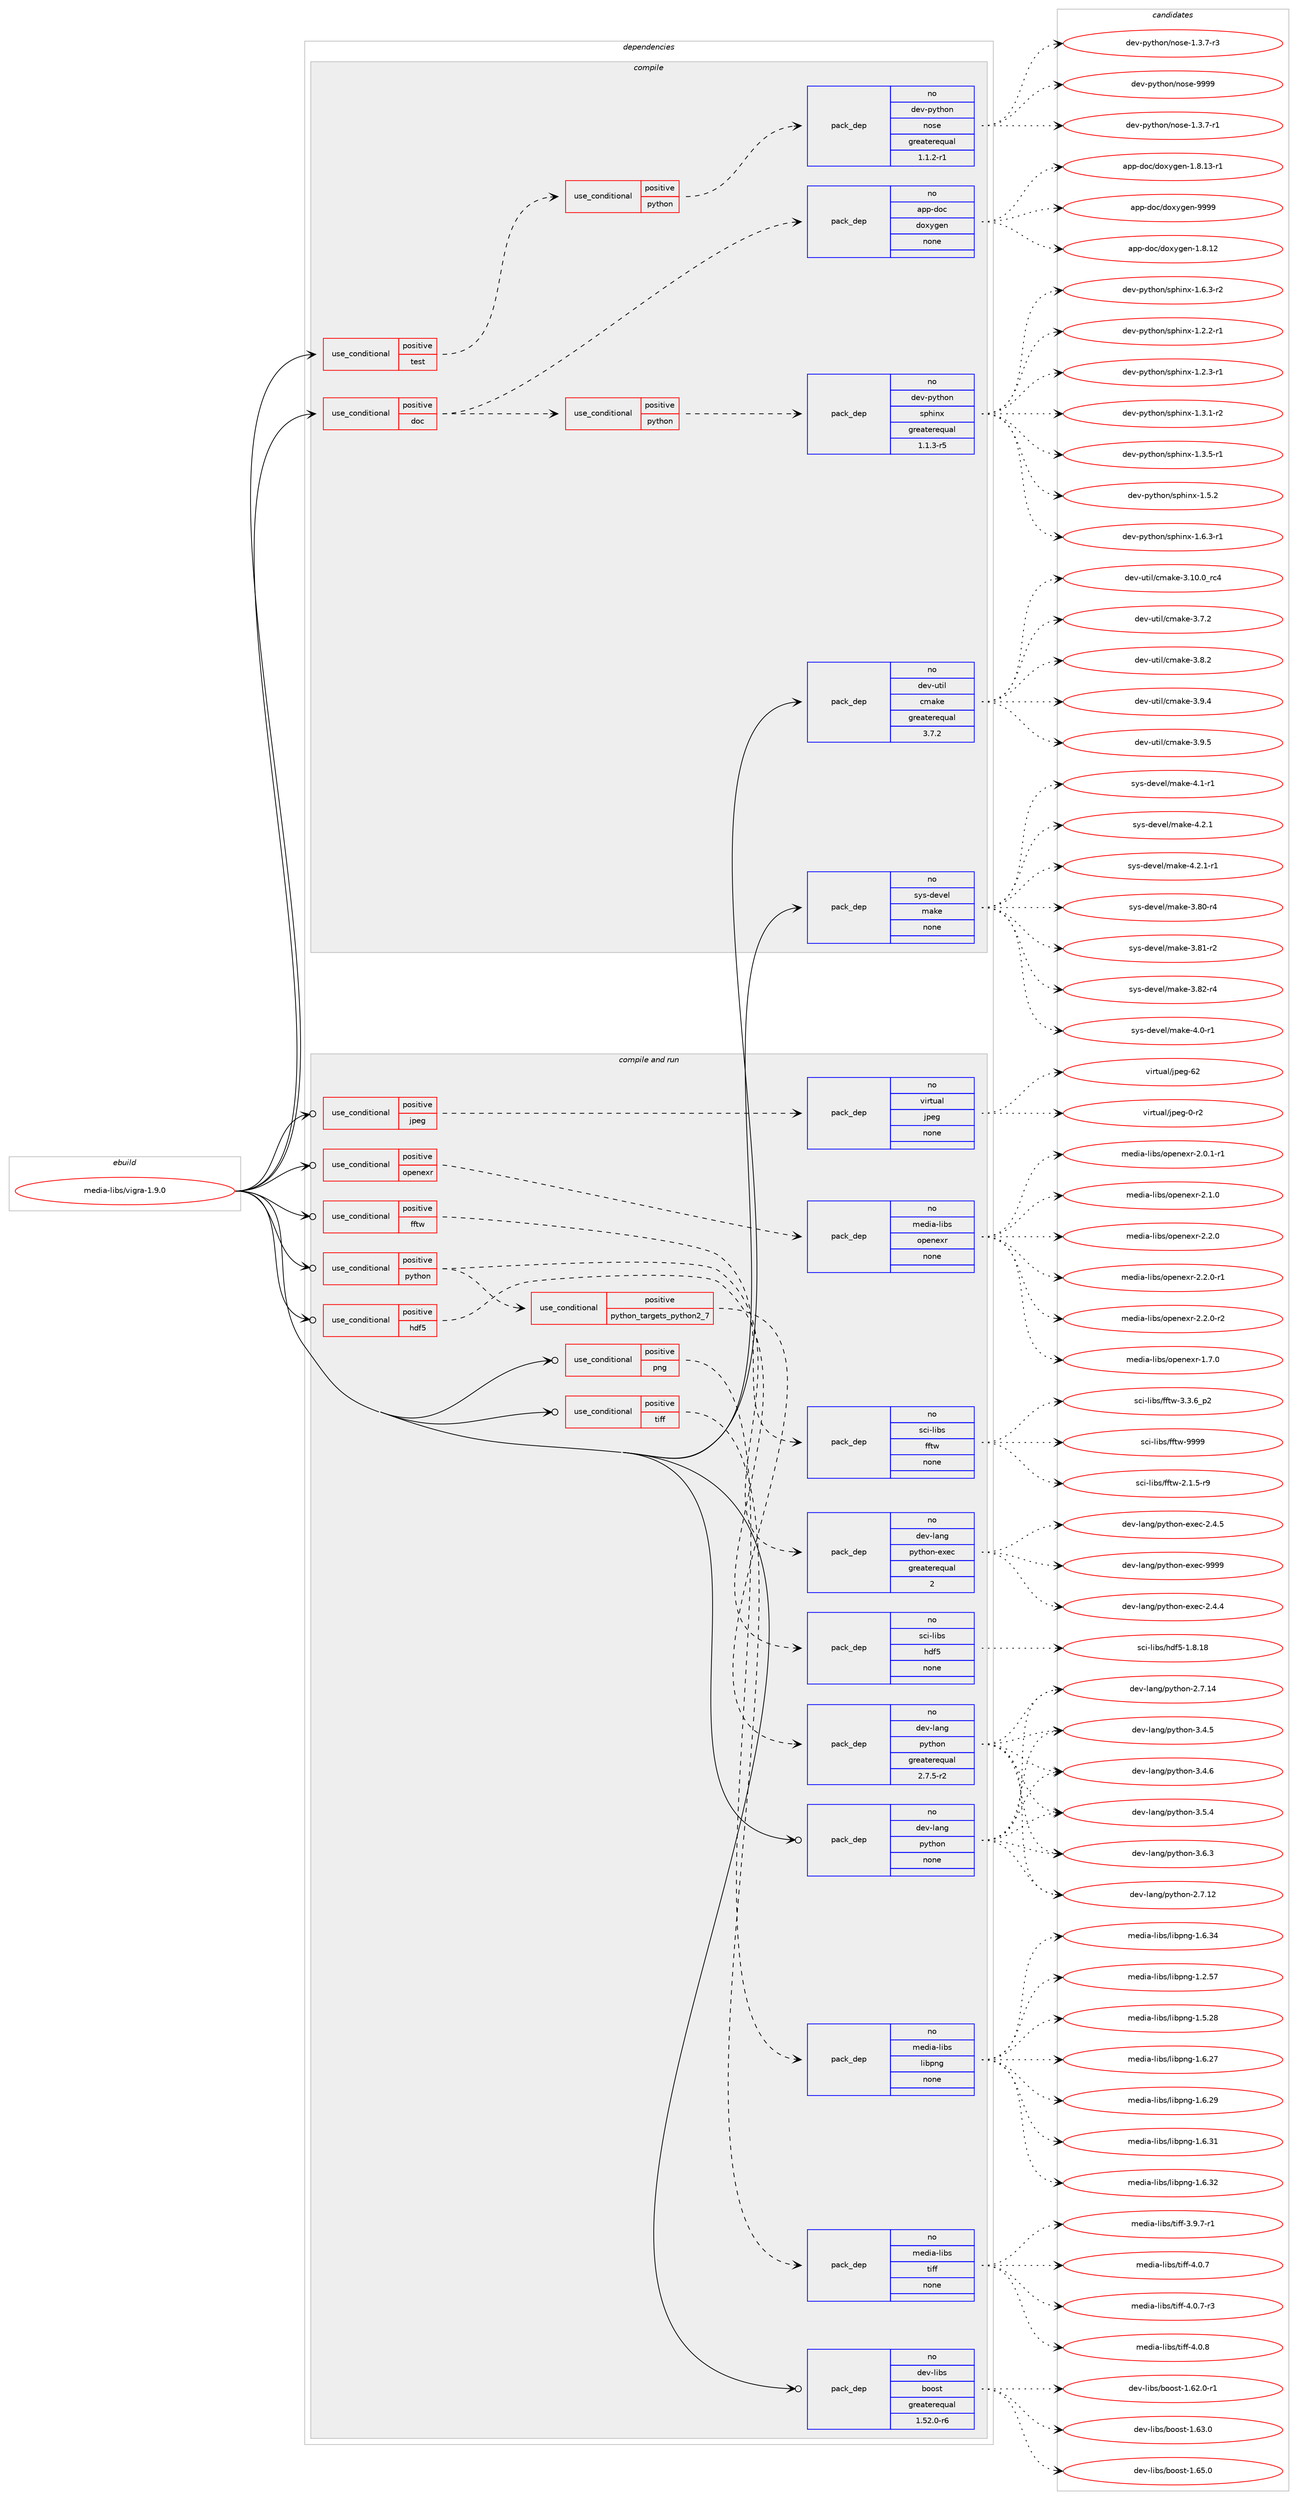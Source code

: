 digraph prolog {

# *************
# Graph options
# *************

newrank=true;
concentrate=true;
compound=true;
graph [rankdir=LR,fontname=Helvetica,fontsize=10,ranksep=1.5];#, ranksep=2.5, nodesep=0.2];
edge  [arrowhead=vee];
node  [fontname=Helvetica,fontsize=10];

# **********
# The ebuild
# **********

subgraph cluster_leftcol {
color=gray;
rank=same;
label=<<i>ebuild</i>>;
id [label="media-libs/vigra-1.9.0", color=red, width=4, href="../media-libs/vigra-1.9.0.svg"];
}

# ****************
# The dependencies
# ****************

subgraph cluster_midcol {
color=gray;
label=<<i>dependencies</i>>;
subgraph cluster_compile {
fillcolor="#eeeeee";
style=filled;
label=<<i>compile</i>>;
subgraph cond91622 {
dependency370896 [label=<<TABLE BORDER="0" CELLBORDER="1" CELLSPACING="0" CELLPADDING="4"><TR><TD ROWSPAN="3" CELLPADDING="10">use_conditional</TD></TR><TR><TD>positive</TD></TR><TR><TD>doc</TD></TR></TABLE>>, shape=none, color=red];
subgraph pack273343 {
dependency370897 [label=<<TABLE BORDER="0" CELLBORDER="1" CELLSPACING="0" CELLPADDING="4" WIDTH="220"><TR><TD ROWSPAN="6" CELLPADDING="30">pack_dep</TD></TR><TR><TD WIDTH="110">no</TD></TR><TR><TD>app-doc</TD></TR><TR><TD>doxygen</TD></TR><TR><TD>none</TD></TR><TR><TD></TD></TR></TABLE>>, shape=none, color=blue];
}
dependency370896:e -> dependency370897:w [weight=20,style="dashed",arrowhead="vee"];
subgraph cond91623 {
dependency370898 [label=<<TABLE BORDER="0" CELLBORDER="1" CELLSPACING="0" CELLPADDING="4"><TR><TD ROWSPAN="3" CELLPADDING="10">use_conditional</TD></TR><TR><TD>positive</TD></TR><TR><TD>python</TD></TR></TABLE>>, shape=none, color=red];
subgraph pack273344 {
dependency370899 [label=<<TABLE BORDER="0" CELLBORDER="1" CELLSPACING="0" CELLPADDING="4" WIDTH="220"><TR><TD ROWSPAN="6" CELLPADDING="30">pack_dep</TD></TR><TR><TD WIDTH="110">no</TD></TR><TR><TD>dev-python</TD></TR><TR><TD>sphinx</TD></TR><TR><TD>greaterequal</TD></TR><TR><TD>1.1.3-r5</TD></TR></TABLE>>, shape=none, color=blue];
}
dependency370898:e -> dependency370899:w [weight=20,style="dashed",arrowhead="vee"];
}
dependency370896:e -> dependency370898:w [weight=20,style="dashed",arrowhead="vee"];
}
id:e -> dependency370896:w [weight=20,style="solid",arrowhead="vee"];
subgraph cond91624 {
dependency370900 [label=<<TABLE BORDER="0" CELLBORDER="1" CELLSPACING="0" CELLPADDING="4"><TR><TD ROWSPAN="3" CELLPADDING="10">use_conditional</TD></TR><TR><TD>positive</TD></TR><TR><TD>test</TD></TR></TABLE>>, shape=none, color=red];
subgraph cond91625 {
dependency370901 [label=<<TABLE BORDER="0" CELLBORDER="1" CELLSPACING="0" CELLPADDING="4"><TR><TD ROWSPAN="3" CELLPADDING="10">use_conditional</TD></TR><TR><TD>positive</TD></TR><TR><TD>python</TD></TR></TABLE>>, shape=none, color=red];
subgraph pack273345 {
dependency370902 [label=<<TABLE BORDER="0" CELLBORDER="1" CELLSPACING="0" CELLPADDING="4" WIDTH="220"><TR><TD ROWSPAN="6" CELLPADDING="30">pack_dep</TD></TR><TR><TD WIDTH="110">no</TD></TR><TR><TD>dev-python</TD></TR><TR><TD>nose</TD></TR><TR><TD>greaterequal</TD></TR><TR><TD>1.1.2-r1</TD></TR></TABLE>>, shape=none, color=blue];
}
dependency370901:e -> dependency370902:w [weight=20,style="dashed",arrowhead="vee"];
}
dependency370900:e -> dependency370901:w [weight=20,style="dashed",arrowhead="vee"];
}
id:e -> dependency370900:w [weight=20,style="solid",arrowhead="vee"];
subgraph pack273346 {
dependency370903 [label=<<TABLE BORDER="0" CELLBORDER="1" CELLSPACING="0" CELLPADDING="4" WIDTH="220"><TR><TD ROWSPAN="6" CELLPADDING="30">pack_dep</TD></TR><TR><TD WIDTH="110">no</TD></TR><TR><TD>dev-util</TD></TR><TR><TD>cmake</TD></TR><TR><TD>greaterequal</TD></TR><TR><TD>3.7.2</TD></TR></TABLE>>, shape=none, color=blue];
}
id:e -> dependency370903:w [weight=20,style="solid",arrowhead="vee"];
subgraph pack273347 {
dependency370904 [label=<<TABLE BORDER="0" CELLBORDER="1" CELLSPACING="0" CELLPADDING="4" WIDTH="220"><TR><TD ROWSPAN="6" CELLPADDING="30">pack_dep</TD></TR><TR><TD WIDTH="110">no</TD></TR><TR><TD>sys-devel</TD></TR><TR><TD>make</TD></TR><TR><TD>none</TD></TR><TR><TD></TD></TR></TABLE>>, shape=none, color=blue];
}
id:e -> dependency370904:w [weight=20,style="solid",arrowhead="vee"];
}
subgraph cluster_compileandrun {
fillcolor="#eeeeee";
style=filled;
label=<<i>compile and run</i>>;
subgraph cond91626 {
dependency370905 [label=<<TABLE BORDER="0" CELLBORDER="1" CELLSPACING="0" CELLPADDING="4"><TR><TD ROWSPAN="3" CELLPADDING="10">use_conditional</TD></TR><TR><TD>positive</TD></TR><TR><TD>fftw</TD></TR></TABLE>>, shape=none, color=red];
subgraph pack273348 {
dependency370906 [label=<<TABLE BORDER="0" CELLBORDER="1" CELLSPACING="0" CELLPADDING="4" WIDTH="220"><TR><TD ROWSPAN="6" CELLPADDING="30">pack_dep</TD></TR><TR><TD WIDTH="110">no</TD></TR><TR><TD>sci-libs</TD></TR><TR><TD>fftw</TD></TR><TR><TD>none</TD></TR><TR><TD></TD></TR></TABLE>>, shape=none, color=blue];
}
dependency370905:e -> dependency370906:w [weight=20,style="dashed",arrowhead="vee"];
}
id:e -> dependency370905:w [weight=20,style="solid",arrowhead="odotvee"];
subgraph cond91627 {
dependency370907 [label=<<TABLE BORDER="0" CELLBORDER="1" CELLSPACING="0" CELLPADDING="4"><TR><TD ROWSPAN="3" CELLPADDING="10">use_conditional</TD></TR><TR><TD>positive</TD></TR><TR><TD>hdf5</TD></TR></TABLE>>, shape=none, color=red];
subgraph pack273349 {
dependency370908 [label=<<TABLE BORDER="0" CELLBORDER="1" CELLSPACING="0" CELLPADDING="4" WIDTH="220"><TR><TD ROWSPAN="6" CELLPADDING="30">pack_dep</TD></TR><TR><TD WIDTH="110">no</TD></TR><TR><TD>sci-libs</TD></TR><TR><TD>hdf5</TD></TR><TR><TD>none</TD></TR><TR><TD></TD></TR></TABLE>>, shape=none, color=blue];
}
dependency370907:e -> dependency370908:w [weight=20,style="dashed",arrowhead="vee"];
}
id:e -> dependency370907:w [weight=20,style="solid",arrowhead="odotvee"];
subgraph cond91628 {
dependency370909 [label=<<TABLE BORDER="0" CELLBORDER="1" CELLSPACING="0" CELLPADDING="4"><TR><TD ROWSPAN="3" CELLPADDING="10">use_conditional</TD></TR><TR><TD>positive</TD></TR><TR><TD>jpeg</TD></TR></TABLE>>, shape=none, color=red];
subgraph pack273350 {
dependency370910 [label=<<TABLE BORDER="0" CELLBORDER="1" CELLSPACING="0" CELLPADDING="4" WIDTH="220"><TR><TD ROWSPAN="6" CELLPADDING="30">pack_dep</TD></TR><TR><TD WIDTH="110">no</TD></TR><TR><TD>virtual</TD></TR><TR><TD>jpeg</TD></TR><TR><TD>none</TD></TR><TR><TD></TD></TR></TABLE>>, shape=none, color=blue];
}
dependency370909:e -> dependency370910:w [weight=20,style="dashed",arrowhead="vee"];
}
id:e -> dependency370909:w [weight=20,style="solid",arrowhead="odotvee"];
subgraph cond91629 {
dependency370911 [label=<<TABLE BORDER="0" CELLBORDER="1" CELLSPACING="0" CELLPADDING="4"><TR><TD ROWSPAN="3" CELLPADDING="10">use_conditional</TD></TR><TR><TD>positive</TD></TR><TR><TD>openexr</TD></TR></TABLE>>, shape=none, color=red];
subgraph pack273351 {
dependency370912 [label=<<TABLE BORDER="0" CELLBORDER="1" CELLSPACING="0" CELLPADDING="4" WIDTH="220"><TR><TD ROWSPAN="6" CELLPADDING="30">pack_dep</TD></TR><TR><TD WIDTH="110">no</TD></TR><TR><TD>media-libs</TD></TR><TR><TD>openexr</TD></TR><TR><TD>none</TD></TR><TR><TD></TD></TR></TABLE>>, shape=none, color=blue];
}
dependency370911:e -> dependency370912:w [weight=20,style="dashed",arrowhead="vee"];
}
id:e -> dependency370911:w [weight=20,style="solid",arrowhead="odotvee"];
subgraph cond91630 {
dependency370913 [label=<<TABLE BORDER="0" CELLBORDER="1" CELLSPACING="0" CELLPADDING="4"><TR><TD ROWSPAN="3" CELLPADDING="10">use_conditional</TD></TR><TR><TD>positive</TD></TR><TR><TD>png</TD></TR></TABLE>>, shape=none, color=red];
subgraph pack273352 {
dependency370914 [label=<<TABLE BORDER="0" CELLBORDER="1" CELLSPACING="0" CELLPADDING="4" WIDTH="220"><TR><TD ROWSPAN="6" CELLPADDING="30">pack_dep</TD></TR><TR><TD WIDTH="110">no</TD></TR><TR><TD>media-libs</TD></TR><TR><TD>libpng</TD></TR><TR><TD>none</TD></TR><TR><TD></TD></TR></TABLE>>, shape=none, color=blue];
}
dependency370913:e -> dependency370914:w [weight=20,style="dashed",arrowhead="vee"];
}
id:e -> dependency370913:w [weight=20,style="solid",arrowhead="odotvee"];
subgraph cond91631 {
dependency370915 [label=<<TABLE BORDER="0" CELLBORDER="1" CELLSPACING="0" CELLPADDING="4"><TR><TD ROWSPAN="3" CELLPADDING="10">use_conditional</TD></TR><TR><TD>positive</TD></TR><TR><TD>python</TD></TR></TABLE>>, shape=none, color=red];
subgraph cond91632 {
dependency370916 [label=<<TABLE BORDER="0" CELLBORDER="1" CELLSPACING="0" CELLPADDING="4"><TR><TD ROWSPAN="3" CELLPADDING="10">use_conditional</TD></TR><TR><TD>positive</TD></TR><TR><TD>python_targets_python2_7</TD></TR></TABLE>>, shape=none, color=red];
subgraph pack273353 {
dependency370917 [label=<<TABLE BORDER="0" CELLBORDER="1" CELLSPACING="0" CELLPADDING="4" WIDTH="220"><TR><TD ROWSPAN="6" CELLPADDING="30">pack_dep</TD></TR><TR><TD WIDTH="110">no</TD></TR><TR><TD>dev-lang</TD></TR><TR><TD>python</TD></TR><TR><TD>greaterequal</TD></TR><TR><TD>2.7.5-r2</TD></TR></TABLE>>, shape=none, color=blue];
}
dependency370916:e -> dependency370917:w [weight=20,style="dashed",arrowhead="vee"];
}
dependency370915:e -> dependency370916:w [weight=20,style="dashed",arrowhead="vee"];
subgraph pack273354 {
dependency370918 [label=<<TABLE BORDER="0" CELLBORDER="1" CELLSPACING="0" CELLPADDING="4" WIDTH="220"><TR><TD ROWSPAN="6" CELLPADDING="30">pack_dep</TD></TR><TR><TD WIDTH="110">no</TD></TR><TR><TD>dev-lang</TD></TR><TR><TD>python-exec</TD></TR><TR><TD>greaterequal</TD></TR><TR><TD>2</TD></TR></TABLE>>, shape=none, color=blue];
}
dependency370915:e -> dependency370918:w [weight=20,style="dashed",arrowhead="vee"];
}
id:e -> dependency370915:w [weight=20,style="solid",arrowhead="odotvee"];
subgraph cond91633 {
dependency370919 [label=<<TABLE BORDER="0" CELLBORDER="1" CELLSPACING="0" CELLPADDING="4"><TR><TD ROWSPAN="3" CELLPADDING="10">use_conditional</TD></TR><TR><TD>positive</TD></TR><TR><TD>tiff</TD></TR></TABLE>>, shape=none, color=red];
subgraph pack273355 {
dependency370920 [label=<<TABLE BORDER="0" CELLBORDER="1" CELLSPACING="0" CELLPADDING="4" WIDTH="220"><TR><TD ROWSPAN="6" CELLPADDING="30">pack_dep</TD></TR><TR><TD WIDTH="110">no</TD></TR><TR><TD>media-libs</TD></TR><TR><TD>tiff</TD></TR><TR><TD>none</TD></TR><TR><TD></TD></TR></TABLE>>, shape=none, color=blue];
}
dependency370919:e -> dependency370920:w [weight=20,style="dashed",arrowhead="vee"];
}
id:e -> dependency370919:w [weight=20,style="solid",arrowhead="odotvee"];
subgraph pack273356 {
dependency370921 [label=<<TABLE BORDER="0" CELLBORDER="1" CELLSPACING="0" CELLPADDING="4" WIDTH="220"><TR><TD ROWSPAN="6" CELLPADDING="30">pack_dep</TD></TR><TR><TD WIDTH="110">no</TD></TR><TR><TD>dev-lang</TD></TR><TR><TD>python</TD></TR><TR><TD>none</TD></TR><TR><TD></TD></TR></TABLE>>, shape=none, color=blue];
}
id:e -> dependency370921:w [weight=20,style="solid",arrowhead="odotvee"];
subgraph pack273357 {
dependency370922 [label=<<TABLE BORDER="0" CELLBORDER="1" CELLSPACING="0" CELLPADDING="4" WIDTH="220"><TR><TD ROWSPAN="6" CELLPADDING="30">pack_dep</TD></TR><TR><TD WIDTH="110">no</TD></TR><TR><TD>dev-libs</TD></TR><TR><TD>boost</TD></TR><TR><TD>greaterequal</TD></TR><TR><TD>1.52.0-r6</TD></TR></TABLE>>, shape=none, color=blue];
}
id:e -> dependency370922:w [weight=20,style="solid",arrowhead="odotvee"];
}
subgraph cluster_run {
fillcolor="#eeeeee";
style=filled;
label=<<i>run</i>>;
}
}

# **************
# The candidates
# **************

subgraph cluster_choices {
rank=same;
color=gray;
label=<<i>candidates</i>>;

subgraph choice273343 {
color=black;
nodesep=1;
choice9711211245100111994710011112012110310111045494656464950 [label="app-doc/doxygen-1.8.12", color=red, width=4,href="../app-doc/doxygen-1.8.12.svg"];
choice97112112451001119947100111120121103101110454946564649514511449 [label="app-doc/doxygen-1.8.13-r1", color=red, width=4,href="../app-doc/doxygen-1.8.13-r1.svg"];
choice971121124510011199471001111201211031011104557575757 [label="app-doc/doxygen-9999", color=red, width=4,href="../app-doc/doxygen-9999.svg"];
dependency370897:e -> choice9711211245100111994710011112012110310111045494656464950:w [style=dotted,weight="100"];
dependency370897:e -> choice97112112451001119947100111120121103101110454946564649514511449:w [style=dotted,weight="100"];
dependency370897:e -> choice971121124510011199471001111201211031011104557575757:w [style=dotted,weight="100"];
}
subgraph choice273344 {
color=black;
nodesep=1;
choice10010111845112121116104111110471151121041051101204549465046504511449 [label="dev-python/sphinx-1.2.2-r1", color=red, width=4,href="../dev-python/sphinx-1.2.2-r1.svg"];
choice10010111845112121116104111110471151121041051101204549465046514511449 [label="dev-python/sphinx-1.2.3-r1", color=red, width=4,href="../dev-python/sphinx-1.2.3-r1.svg"];
choice10010111845112121116104111110471151121041051101204549465146494511450 [label="dev-python/sphinx-1.3.1-r2", color=red, width=4,href="../dev-python/sphinx-1.3.1-r2.svg"];
choice10010111845112121116104111110471151121041051101204549465146534511449 [label="dev-python/sphinx-1.3.5-r1", color=red, width=4,href="../dev-python/sphinx-1.3.5-r1.svg"];
choice1001011184511212111610411111047115112104105110120454946534650 [label="dev-python/sphinx-1.5.2", color=red, width=4,href="../dev-python/sphinx-1.5.2.svg"];
choice10010111845112121116104111110471151121041051101204549465446514511449 [label="dev-python/sphinx-1.6.3-r1", color=red, width=4,href="../dev-python/sphinx-1.6.3-r1.svg"];
choice10010111845112121116104111110471151121041051101204549465446514511450 [label="dev-python/sphinx-1.6.3-r2", color=red, width=4,href="../dev-python/sphinx-1.6.3-r2.svg"];
dependency370899:e -> choice10010111845112121116104111110471151121041051101204549465046504511449:w [style=dotted,weight="100"];
dependency370899:e -> choice10010111845112121116104111110471151121041051101204549465046514511449:w [style=dotted,weight="100"];
dependency370899:e -> choice10010111845112121116104111110471151121041051101204549465146494511450:w [style=dotted,weight="100"];
dependency370899:e -> choice10010111845112121116104111110471151121041051101204549465146534511449:w [style=dotted,weight="100"];
dependency370899:e -> choice1001011184511212111610411111047115112104105110120454946534650:w [style=dotted,weight="100"];
dependency370899:e -> choice10010111845112121116104111110471151121041051101204549465446514511449:w [style=dotted,weight="100"];
dependency370899:e -> choice10010111845112121116104111110471151121041051101204549465446514511450:w [style=dotted,weight="100"];
}
subgraph choice273345 {
color=black;
nodesep=1;
choice10010111845112121116104111110471101111151014549465146554511449 [label="dev-python/nose-1.3.7-r1", color=red, width=4,href="../dev-python/nose-1.3.7-r1.svg"];
choice10010111845112121116104111110471101111151014549465146554511451 [label="dev-python/nose-1.3.7-r3", color=red, width=4,href="../dev-python/nose-1.3.7-r3.svg"];
choice10010111845112121116104111110471101111151014557575757 [label="dev-python/nose-9999", color=red, width=4,href="../dev-python/nose-9999.svg"];
dependency370902:e -> choice10010111845112121116104111110471101111151014549465146554511449:w [style=dotted,weight="100"];
dependency370902:e -> choice10010111845112121116104111110471101111151014549465146554511451:w [style=dotted,weight="100"];
dependency370902:e -> choice10010111845112121116104111110471101111151014557575757:w [style=dotted,weight="100"];
}
subgraph choice273346 {
color=black;
nodesep=1;
choice1001011184511711610510847991099710710145514649484648951149952 [label="dev-util/cmake-3.10.0_rc4", color=red, width=4,href="../dev-util/cmake-3.10.0_rc4.svg"];
choice10010111845117116105108479910997107101455146554650 [label="dev-util/cmake-3.7.2", color=red, width=4,href="../dev-util/cmake-3.7.2.svg"];
choice10010111845117116105108479910997107101455146564650 [label="dev-util/cmake-3.8.2", color=red, width=4,href="../dev-util/cmake-3.8.2.svg"];
choice10010111845117116105108479910997107101455146574652 [label="dev-util/cmake-3.9.4", color=red, width=4,href="../dev-util/cmake-3.9.4.svg"];
choice10010111845117116105108479910997107101455146574653 [label="dev-util/cmake-3.9.5", color=red, width=4,href="../dev-util/cmake-3.9.5.svg"];
dependency370903:e -> choice1001011184511711610510847991099710710145514649484648951149952:w [style=dotted,weight="100"];
dependency370903:e -> choice10010111845117116105108479910997107101455146554650:w [style=dotted,weight="100"];
dependency370903:e -> choice10010111845117116105108479910997107101455146564650:w [style=dotted,weight="100"];
dependency370903:e -> choice10010111845117116105108479910997107101455146574652:w [style=dotted,weight="100"];
dependency370903:e -> choice10010111845117116105108479910997107101455146574653:w [style=dotted,weight="100"];
}
subgraph choice273347 {
color=black;
nodesep=1;
choice11512111545100101118101108471099710710145514656484511452 [label="sys-devel/make-3.80-r4", color=red, width=4,href="../sys-devel/make-3.80-r4.svg"];
choice11512111545100101118101108471099710710145514656494511450 [label="sys-devel/make-3.81-r2", color=red, width=4,href="../sys-devel/make-3.81-r2.svg"];
choice11512111545100101118101108471099710710145514656504511452 [label="sys-devel/make-3.82-r4", color=red, width=4,href="../sys-devel/make-3.82-r4.svg"];
choice115121115451001011181011084710997107101455246484511449 [label="sys-devel/make-4.0-r1", color=red, width=4,href="../sys-devel/make-4.0-r1.svg"];
choice115121115451001011181011084710997107101455246494511449 [label="sys-devel/make-4.1-r1", color=red, width=4,href="../sys-devel/make-4.1-r1.svg"];
choice115121115451001011181011084710997107101455246504649 [label="sys-devel/make-4.2.1", color=red, width=4,href="../sys-devel/make-4.2.1.svg"];
choice1151211154510010111810110847109971071014552465046494511449 [label="sys-devel/make-4.2.1-r1", color=red, width=4,href="../sys-devel/make-4.2.1-r1.svg"];
dependency370904:e -> choice11512111545100101118101108471099710710145514656484511452:w [style=dotted,weight="100"];
dependency370904:e -> choice11512111545100101118101108471099710710145514656494511450:w [style=dotted,weight="100"];
dependency370904:e -> choice11512111545100101118101108471099710710145514656504511452:w [style=dotted,weight="100"];
dependency370904:e -> choice115121115451001011181011084710997107101455246484511449:w [style=dotted,weight="100"];
dependency370904:e -> choice115121115451001011181011084710997107101455246494511449:w [style=dotted,weight="100"];
dependency370904:e -> choice115121115451001011181011084710997107101455246504649:w [style=dotted,weight="100"];
dependency370904:e -> choice1151211154510010111810110847109971071014552465046494511449:w [style=dotted,weight="100"];
}
subgraph choice273348 {
color=black;
nodesep=1;
choice115991054510810598115471021021161194550464946534511457 [label="sci-libs/fftw-2.1.5-r9", color=red, width=4,href="../sci-libs/fftw-2.1.5-r9.svg"];
choice115991054510810598115471021021161194551465146549511250 [label="sci-libs/fftw-3.3.6_p2", color=red, width=4,href="../sci-libs/fftw-3.3.6_p2.svg"];
choice115991054510810598115471021021161194557575757 [label="sci-libs/fftw-9999", color=red, width=4,href="../sci-libs/fftw-9999.svg"];
dependency370906:e -> choice115991054510810598115471021021161194550464946534511457:w [style=dotted,weight="100"];
dependency370906:e -> choice115991054510810598115471021021161194551465146549511250:w [style=dotted,weight="100"];
dependency370906:e -> choice115991054510810598115471021021161194557575757:w [style=dotted,weight="100"];
}
subgraph choice273349 {
color=black;
nodesep=1;
choice115991054510810598115471041001025345494656464956 [label="sci-libs/hdf5-1.8.18", color=red, width=4,href="../sci-libs/hdf5-1.8.18.svg"];
dependency370908:e -> choice115991054510810598115471041001025345494656464956:w [style=dotted,weight="100"];
}
subgraph choice273350 {
color=black;
nodesep=1;
choice118105114116117971084710611210110345484511450 [label="virtual/jpeg-0-r2", color=red, width=4,href="../virtual/jpeg-0-r2.svg"];
choice1181051141161179710847106112101103455450 [label="virtual/jpeg-62", color=red, width=4,href="../virtual/jpeg-62.svg"];
dependency370910:e -> choice118105114116117971084710611210110345484511450:w [style=dotted,weight="100"];
dependency370910:e -> choice1181051141161179710847106112101103455450:w [style=dotted,weight="100"];
}
subgraph choice273351 {
color=black;
nodesep=1;
choice10910110010597451081059811547111112101110101120114454946554648 [label="media-libs/openexr-1.7.0", color=red, width=4,href="../media-libs/openexr-1.7.0.svg"];
choice109101100105974510810598115471111121011101011201144550464846494511449 [label="media-libs/openexr-2.0.1-r1", color=red, width=4,href="../media-libs/openexr-2.0.1-r1.svg"];
choice10910110010597451081059811547111112101110101120114455046494648 [label="media-libs/openexr-2.1.0", color=red, width=4,href="../media-libs/openexr-2.1.0.svg"];
choice10910110010597451081059811547111112101110101120114455046504648 [label="media-libs/openexr-2.2.0", color=red, width=4,href="../media-libs/openexr-2.2.0.svg"];
choice109101100105974510810598115471111121011101011201144550465046484511449 [label="media-libs/openexr-2.2.0-r1", color=red, width=4,href="../media-libs/openexr-2.2.0-r1.svg"];
choice109101100105974510810598115471111121011101011201144550465046484511450 [label="media-libs/openexr-2.2.0-r2", color=red, width=4,href="../media-libs/openexr-2.2.0-r2.svg"];
dependency370912:e -> choice10910110010597451081059811547111112101110101120114454946554648:w [style=dotted,weight="100"];
dependency370912:e -> choice109101100105974510810598115471111121011101011201144550464846494511449:w [style=dotted,weight="100"];
dependency370912:e -> choice10910110010597451081059811547111112101110101120114455046494648:w [style=dotted,weight="100"];
dependency370912:e -> choice10910110010597451081059811547111112101110101120114455046504648:w [style=dotted,weight="100"];
dependency370912:e -> choice109101100105974510810598115471111121011101011201144550465046484511449:w [style=dotted,weight="100"];
dependency370912:e -> choice109101100105974510810598115471111121011101011201144550465046484511450:w [style=dotted,weight="100"];
}
subgraph choice273352 {
color=black;
nodesep=1;
choice109101100105974510810598115471081059811211010345494650465355 [label="media-libs/libpng-1.2.57", color=red, width=4,href="../media-libs/libpng-1.2.57.svg"];
choice109101100105974510810598115471081059811211010345494653465056 [label="media-libs/libpng-1.5.28", color=red, width=4,href="../media-libs/libpng-1.5.28.svg"];
choice109101100105974510810598115471081059811211010345494654465055 [label="media-libs/libpng-1.6.27", color=red, width=4,href="../media-libs/libpng-1.6.27.svg"];
choice109101100105974510810598115471081059811211010345494654465057 [label="media-libs/libpng-1.6.29", color=red, width=4,href="../media-libs/libpng-1.6.29.svg"];
choice109101100105974510810598115471081059811211010345494654465149 [label="media-libs/libpng-1.6.31", color=red, width=4,href="../media-libs/libpng-1.6.31.svg"];
choice109101100105974510810598115471081059811211010345494654465150 [label="media-libs/libpng-1.6.32", color=red, width=4,href="../media-libs/libpng-1.6.32.svg"];
choice109101100105974510810598115471081059811211010345494654465152 [label="media-libs/libpng-1.6.34", color=red, width=4,href="../media-libs/libpng-1.6.34.svg"];
dependency370914:e -> choice109101100105974510810598115471081059811211010345494650465355:w [style=dotted,weight="100"];
dependency370914:e -> choice109101100105974510810598115471081059811211010345494653465056:w [style=dotted,weight="100"];
dependency370914:e -> choice109101100105974510810598115471081059811211010345494654465055:w [style=dotted,weight="100"];
dependency370914:e -> choice109101100105974510810598115471081059811211010345494654465057:w [style=dotted,weight="100"];
dependency370914:e -> choice109101100105974510810598115471081059811211010345494654465149:w [style=dotted,weight="100"];
dependency370914:e -> choice109101100105974510810598115471081059811211010345494654465150:w [style=dotted,weight="100"];
dependency370914:e -> choice109101100105974510810598115471081059811211010345494654465152:w [style=dotted,weight="100"];
}
subgraph choice273353 {
color=black;
nodesep=1;
choice10010111845108971101034711212111610411111045504655464950 [label="dev-lang/python-2.7.12", color=red, width=4,href="../dev-lang/python-2.7.12.svg"];
choice10010111845108971101034711212111610411111045504655464952 [label="dev-lang/python-2.7.14", color=red, width=4,href="../dev-lang/python-2.7.14.svg"];
choice100101118451089711010347112121116104111110455146524653 [label="dev-lang/python-3.4.5", color=red, width=4,href="../dev-lang/python-3.4.5.svg"];
choice100101118451089711010347112121116104111110455146524654 [label="dev-lang/python-3.4.6", color=red, width=4,href="../dev-lang/python-3.4.6.svg"];
choice100101118451089711010347112121116104111110455146534652 [label="dev-lang/python-3.5.4", color=red, width=4,href="../dev-lang/python-3.5.4.svg"];
choice100101118451089711010347112121116104111110455146544651 [label="dev-lang/python-3.6.3", color=red, width=4,href="../dev-lang/python-3.6.3.svg"];
dependency370917:e -> choice10010111845108971101034711212111610411111045504655464950:w [style=dotted,weight="100"];
dependency370917:e -> choice10010111845108971101034711212111610411111045504655464952:w [style=dotted,weight="100"];
dependency370917:e -> choice100101118451089711010347112121116104111110455146524653:w [style=dotted,weight="100"];
dependency370917:e -> choice100101118451089711010347112121116104111110455146524654:w [style=dotted,weight="100"];
dependency370917:e -> choice100101118451089711010347112121116104111110455146534652:w [style=dotted,weight="100"];
dependency370917:e -> choice100101118451089711010347112121116104111110455146544651:w [style=dotted,weight="100"];
}
subgraph choice273354 {
color=black;
nodesep=1;
choice1001011184510897110103471121211161041111104510112010199455046524652 [label="dev-lang/python-exec-2.4.4", color=red, width=4,href="../dev-lang/python-exec-2.4.4.svg"];
choice1001011184510897110103471121211161041111104510112010199455046524653 [label="dev-lang/python-exec-2.4.5", color=red, width=4,href="../dev-lang/python-exec-2.4.5.svg"];
choice10010111845108971101034711212111610411111045101120101994557575757 [label="dev-lang/python-exec-9999", color=red, width=4,href="../dev-lang/python-exec-9999.svg"];
dependency370918:e -> choice1001011184510897110103471121211161041111104510112010199455046524652:w [style=dotted,weight="100"];
dependency370918:e -> choice1001011184510897110103471121211161041111104510112010199455046524653:w [style=dotted,weight="100"];
dependency370918:e -> choice10010111845108971101034711212111610411111045101120101994557575757:w [style=dotted,weight="100"];
}
subgraph choice273355 {
color=black;
nodesep=1;
choice109101100105974510810598115471161051021024551465746554511449 [label="media-libs/tiff-3.9.7-r1", color=red, width=4,href="../media-libs/tiff-3.9.7-r1.svg"];
choice10910110010597451081059811547116105102102455246484655 [label="media-libs/tiff-4.0.7", color=red, width=4,href="../media-libs/tiff-4.0.7.svg"];
choice109101100105974510810598115471161051021024552464846554511451 [label="media-libs/tiff-4.0.7-r3", color=red, width=4,href="../media-libs/tiff-4.0.7-r3.svg"];
choice10910110010597451081059811547116105102102455246484656 [label="media-libs/tiff-4.0.8", color=red, width=4,href="../media-libs/tiff-4.0.8.svg"];
dependency370920:e -> choice109101100105974510810598115471161051021024551465746554511449:w [style=dotted,weight="100"];
dependency370920:e -> choice10910110010597451081059811547116105102102455246484655:w [style=dotted,weight="100"];
dependency370920:e -> choice109101100105974510810598115471161051021024552464846554511451:w [style=dotted,weight="100"];
dependency370920:e -> choice10910110010597451081059811547116105102102455246484656:w [style=dotted,weight="100"];
}
subgraph choice273356 {
color=black;
nodesep=1;
choice10010111845108971101034711212111610411111045504655464950 [label="dev-lang/python-2.7.12", color=red, width=4,href="../dev-lang/python-2.7.12.svg"];
choice10010111845108971101034711212111610411111045504655464952 [label="dev-lang/python-2.7.14", color=red, width=4,href="../dev-lang/python-2.7.14.svg"];
choice100101118451089711010347112121116104111110455146524653 [label="dev-lang/python-3.4.5", color=red, width=4,href="../dev-lang/python-3.4.5.svg"];
choice100101118451089711010347112121116104111110455146524654 [label="dev-lang/python-3.4.6", color=red, width=4,href="../dev-lang/python-3.4.6.svg"];
choice100101118451089711010347112121116104111110455146534652 [label="dev-lang/python-3.5.4", color=red, width=4,href="../dev-lang/python-3.5.4.svg"];
choice100101118451089711010347112121116104111110455146544651 [label="dev-lang/python-3.6.3", color=red, width=4,href="../dev-lang/python-3.6.3.svg"];
dependency370921:e -> choice10010111845108971101034711212111610411111045504655464950:w [style=dotted,weight="100"];
dependency370921:e -> choice10010111845108971101034711212111610411111045504655464952:w [style=dotted,weight="100"];
dependency370921:e -> choice100101118451089711010347112121116104111110455146524653:w [style=dotted,weight="100"];
dependency370921:e -> choice100101118451089711010347112121116104111110455146524654:w [style=dotted,weight="100"];
dependency370921:e -> choice100101118451089711010347112121116104111110455146534652:w [style=dotted,weight="100"];
dependency370921:e -> choice100101118451089711010347112121116104111110455146544651:w [style=dotted,weight="100"];
}
subgraph choice273357 {
color=black;
nodesep=1;
choice10010111845108105981154798111111115116454946545046484511449 [label="dev-libs/boost-1.62.0-r1", color=red, width=4,href="../dev-libs/boost-1.62.0-r1.svg"];
choice1001011184510810598115479811111111511645494654514648 [label="dev-libs/boost-1.63.0", color=red, width=4,href="../dev-libs/boost-1.63.0.svg"];
choice1001011184510810598115479811111111511645494654534648 [label="dev-libs/boost-1.65.0", color=red, width=4,href="../dev-libs/boost-1.65.0.svg"];
dependency370922:e -> choice10010111845108105981154798111111115116454946545046484511449:w [style=dotted,weight="100"];
dependency370922:e -> choice1001011184510810598115479811111111511645494654514648:w [style=dotted,weight="100"];
dependency370922:e -> choice1001011184510810598115479811111111511645494654534648:w [style=dotted,weight="100"];
}
}

}
